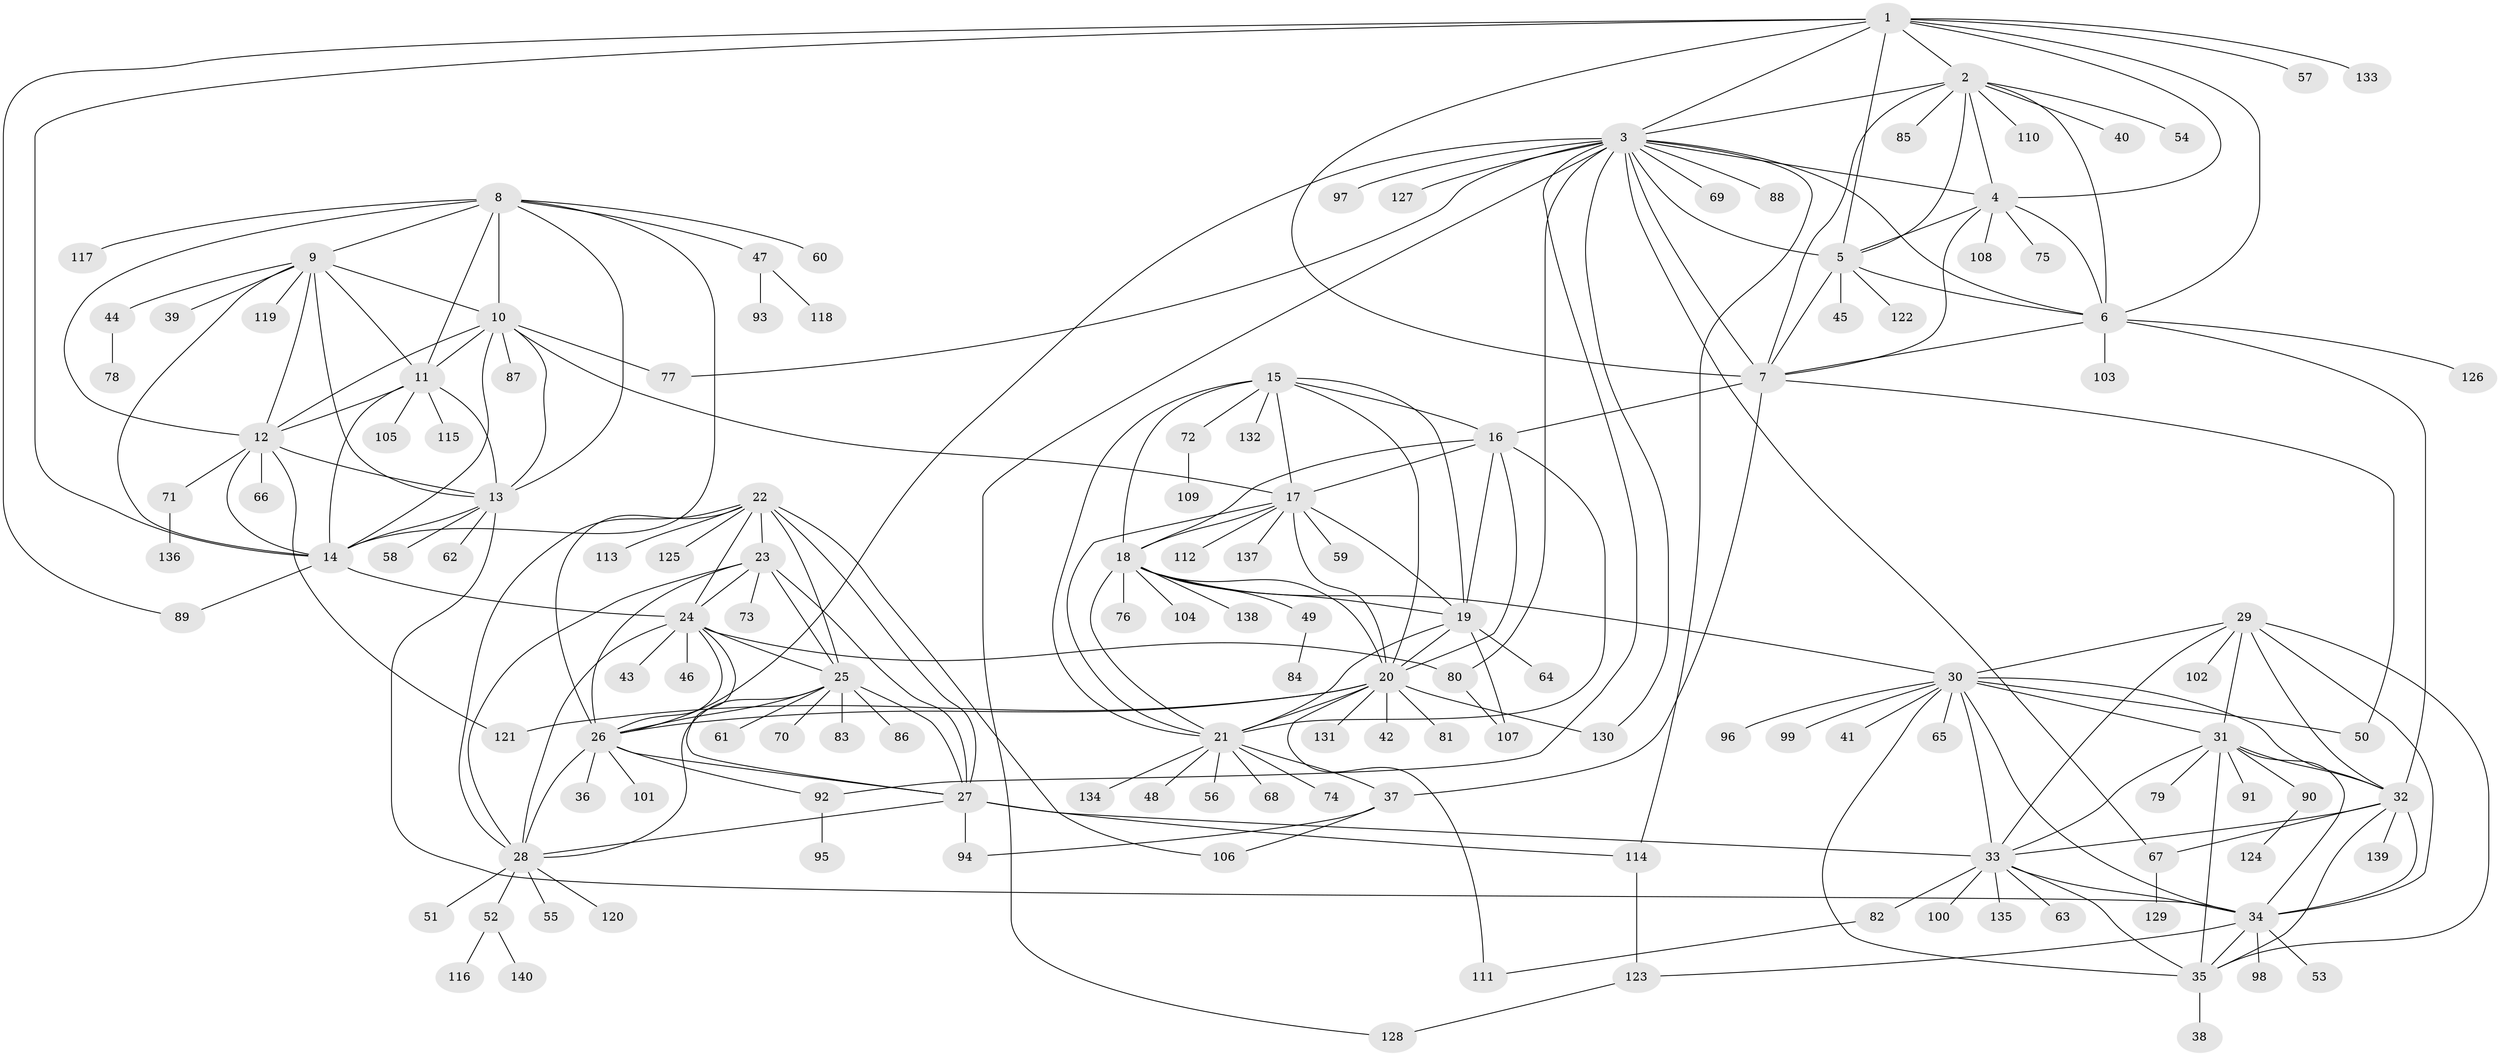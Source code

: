 // Generated by graph-tools (version 1.1) at 2025/55/03/09/25 04:55:58]
// undirected, 140 vertices, 236 edges
graph export_dot {
graph [start="1"]
  node [color=gray90,style=filled];
  1;
  2;
  3;
  4;
  5;
  6;
  7;
  8;
  9;
  10;
  11;
  12;
  13;
  14;
  15;
  16;
  17;
  18;
  19;
  20;
  21;
  22;
  23;
  24;
  25;
  26;
  27;
  28;
  29;
  30;
  31;
  32;
  33;
  34;
  35;
  36;
  37;
  38;
  39;
  40;
  41;
  42;
  43;
  44;
  45;
  46;
  47;
  48;
  49;
  50;
  51;
  52;
  53;
  54;
  55;
  56;
  57;
  58;
  59;
  60;
  61;
  62;
  63;
  64;
  65;
  66;
  67;
  68;
  69;
  70;
  71;
  72;
  73;
  74;
  75;
  76;
  77;
  78;
  79;
  80;
  81;
  82;
  83;
  84;
  85;
  86;
  87;
  88;
  89;
  90;
  91;
  92;
  93;
  94;
  95;
  96;
  97;
  98;
  99;
  100;
  101;
  102;
  103;
  104;
  105;
  106;
  107;
  108;
  109;
  110;
  111;
  112;
  113;
  114;
  115;
  116;
  117;
  118;
  119;
  120;
  121;
  122;
  123;
  124;
  125;
  126;
  127;
  128;
  129;
  130;
  131;
  132;
  133;
  134;
  135;
  136;
  137;
  138;
  139;
  140;
  1 -- 2;
  1 -- 3;
  1 -- 4;
  1 -- 5;
  1 -- 6;
  1 -- 7;
  1 -- 14;
  1 -- 57;
  1 -- 89;
  1 -- 133;
  2 -- 3;
  2 -- 4;
  2 -- 5;
  2 -- 6;
  2 -- 7;
  2 -- 40;
  2 -- 54;
  2 -- 85;
  2 -- 110;
  3 -- 4;
  3 -- 5;
  3 -- 6;
  3 -- 7;
  3 -- 26;
  3 -- 67;
  3 -- 69;
  3 -- 77;
  3 -- 80;
  3 -- 88;
  3 -- 92;
  3 -- 97;
  3 -- 114;
  3 -- 127;
  3 -- 128;
  3 -- 130;
  4 -- 5;
  4 -- 6;
  4 -- 7;
  4 -- 75;
  4 -- 108;
  5 -- 6;
  5 -- 7;
  5 -- 45;
  5 -- 122;
  6 -- 7;
  6 -- 32;
  6 -- 103;
  6 -- 126;
  7 -- 16;
  7 -- 37;
  7 -- 50;
  8 -- 9;
  8 -- 10;
  8 -- 11;
  8 -- 12;
  8 -- 13;
  8 -- 14;
  8 -- 47;
  8 -- 60;
  8 -- 117;
  9 -- 10;
  9 -- 11;
  9 -- 12;
  9 -- 13;
  9 -- 14;
  9 -- 39;
  9 -- 44;
  9 -- 119;
  10 -- 11;
  10 -- 12;
  10 -- 13;
  10 -- 14;
  10 -- 17;
  10 -- 77;
  10 -- 87;
  11 -- 12;
  11 -- 13;
  11 -- 14;
  11 -- 105;
  11 -- 115;
  12 -- 13;
  12 -- 14;
  12 -- 66;
  12 -- 71;
  12 -- 121;
  13 -- 14;
  13 -- 34;
  13 -- 58;
  13 -- 62;
  14 -- 24;
  14 -- 89;
  15 -- 16;
  15 -- 17;
  15 -- 18;
  15 -- 19;
  15 -- 20;
  15 -- 21;
  15 -- 72;
  15 -- 132;
  16 -- 17;
  16 -- 18;
  16 -- 19;
  16 -- 20;
  16 -- 21;
  17 -- 18;
  17 -- 19;
  17 -- 20;
  17 -- 21;
  17 -- 59;
  17 -- 112;
  17 -- 137;
  18 -- 19;
  18 -- 20;
  18 -- 21;
  18 -- 30;
  18 -- 49;
  18 -- 76;
  18 -- 104;
  18 -- 138;
  19 -- 20;
  19 -- 21;
  19 -- 64;
  19 -- 107;
  20 -- 21;
  20 -- 26;
  20 -- 42;
  20 -- 81;
  20 -- 111;
  20 -- 121;
  20 -- 130;
  20 -- 131;
  21 -- 37;
  21 -- 48;
  21 -- 56;
  21 -- 68;
  21 -- 74;
  21 -- 134;
  22 -- 23;
  22 -- 24;
  22 -- 25;
  22 -- 26;
  22 -- 27;
  22 -- 28;
  22 -- 106;
  22 -- 113;
  22 -- 125;
  23 -- 24;
  23 -- 25;
  23 -- 26;
  23 -- 27;
  23 -- 28;
  23 -- 73;
  24 -- 25;
  24 -- 26;
  24 -- 27;
  24 -- 28;
  24 -- 43;
  24 -- 46;
  24 -- 80;
  25 -- 26;
  25 -- 27;
  25 -- 28;
  25 -- 61;
  25 -- 70;
  25 -- 83;
  25 -- 86;
  26 -- 27;
  26 -- 28;
  26 -- 36;
  26 -- 92;
  26 -- 101;
  27 -- 28;
  27 -- 33;
  27 -- 94;
  27 -- 114;
  28 -- 51;
  28 -- 52;
  28 -- 55;
  28 -- 120;
  29 -- 30;
  29 -- 31;
  29 -- 32;
  29 -- 33;
  29 -- 34;
  29 -- 35;
  29 -- 102;
  30 -- 31;
  30 -- 32;
  30 -- 33;
  30 -- 34;
  30 -- 35;
  30 -- 41;
  30 -- 50;
  30 -- 65;
  30 -- 96;
  30 -- 99;
  31 -- 32;
  31 -- 33;
  31 -- 34;
  31 -- 35;
  31 -- 79;
  31 -- 90;
  31 -- 91;
  32 -- 33;
  32 -- 34;
  32 -- 35;
  32 -- 67;
  32 -- 139;
  33 -- 34;
  33 -- 35;
  33 -- 63;
  33 -- 82;
  33 -- 100;
  33 -- 135;
  34 -- 35;
  34 -- 53;
  34 -- 98;
  34 -- 123;
  35 -- 38;
  37 -- 94;
  37 -- 106;
  44 -- 78;
  47 -- 93;
  47 -- 118;
  49 -- 84;
  52 -- 116;
  52 -- 140;
  67 -- 129;
  71 -- 136;
  72 -- 109;
  80 -- 107;
  82 -- 111;
  90 -- 124;
  92 -- 95;
  114 -- 123;
  123 -- 128;
}
